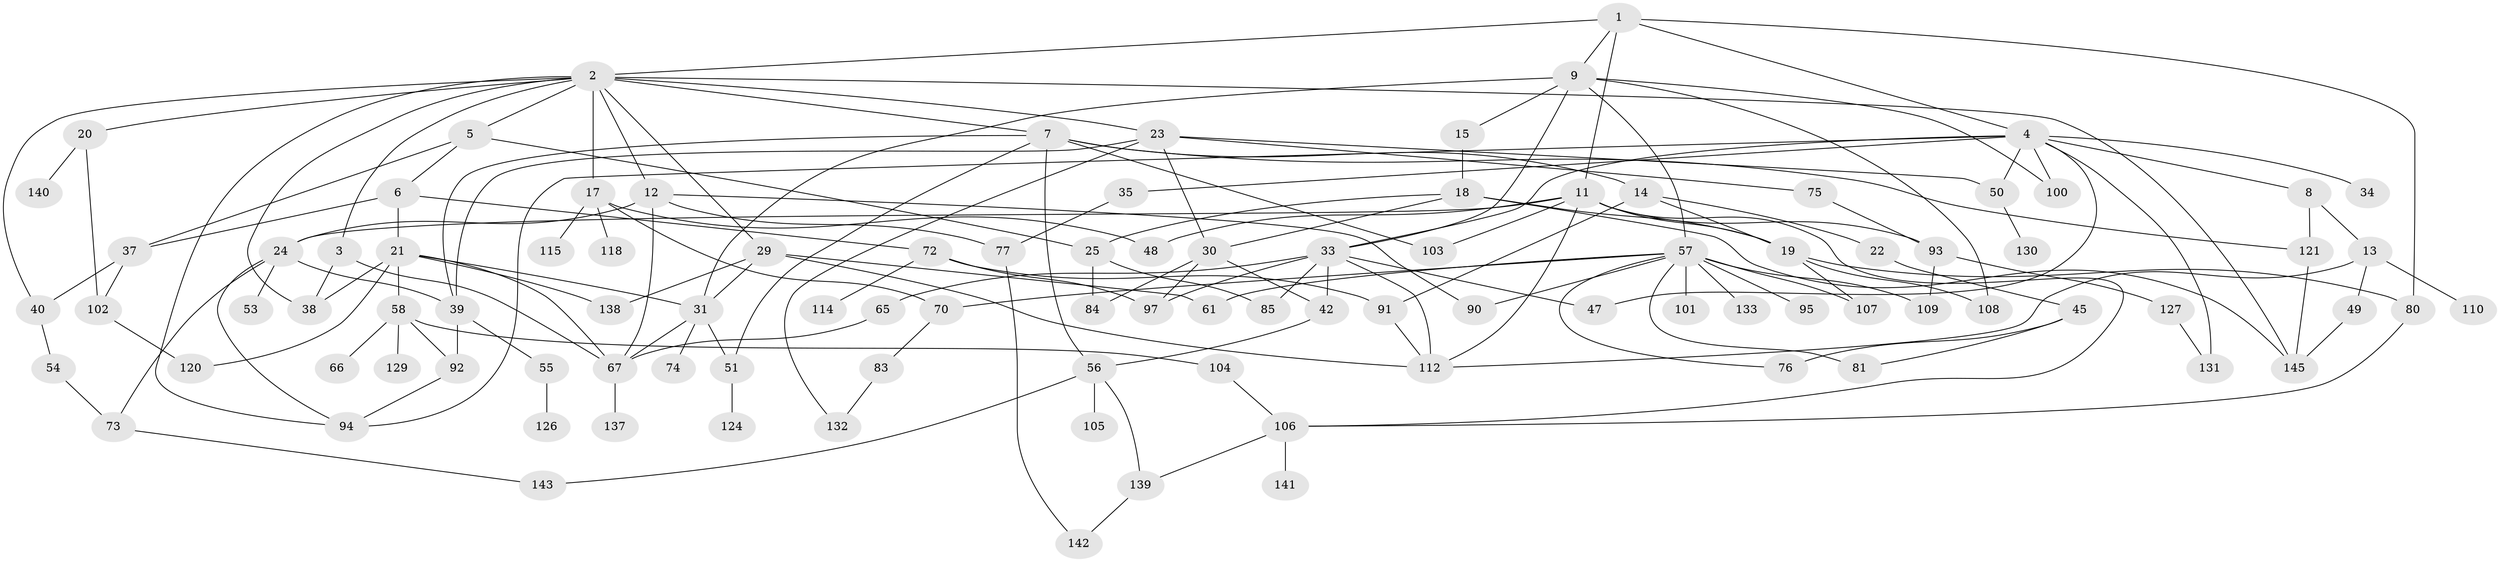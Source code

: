 // Generated by graph-tools (version 1.1) at 2025/51/02/27/25 19:51:41]
// undirected, 102 vertices, 166 edges
graph export_dot {
graph [start="1"]
  node [color=gray90,style=filled];
  1;
  2 [super="+10"];
  3 [super="+16"];
  4 [super="+59"];
  5;
  6 [super="+27"];
  7 [super="+86"];
  8;
  9 [super="+26"];
  11 [super="+46"];
  12 [super="+52"];
  13 [super="+43"];
  14;
  15;
  17 [super="+69"];
  18 [super="+79"];
  19 [super="+28"];
  20 [super="+32"];
  21 [super="+71"];
  22;
  23 [super="+44"];
  24 [super="+82"];
  25 [super="+122"];
  29 [super="+68"];
  30 [super="+64"];
  31 [super="+111"];
  33 [super="+36"];
  34;
  35;
  37 [super="+136"];
  38 [super="+96"];
  39 [super="+41"];
  40;
  42;
  45;
  47;
  48;
  49 [super="+60"];
  50;
  51 [super="+119"];
  53;
  54;
  55 [super="+117"];
  56 [super="+78"];
  57 [super="+62"];
  58 [super="+63"];
  61;
  65;
  66;
  67 [super="+113"];
  70 [super="+89"];
  72 [super="+88"];
  73 [super="+123"];
  74 [super="+135"];
  75;
  76 [super="+99"];
  77 [super="+87"];
  80 [super="+116"];
  81;
  83;
  84 [super="+125"];
  85;
  90;
  91;
  92 [super="+98"];
  93;
  94;
  95;
  97;
  100;
  101;
  102;
  103;
  104;
  105;
  106 [super="+128"];
  107;
  108;
  109 [super="+134"];
  110;
  112;
  114;
  115;
  118;
  120;
  121;
  124;
  126;
  127 [super="+144"];
  129;
  130;
  131;
  132;
  133;
  137;
  138;
  139;
  140;
  141;
  142;
  143;
  145;
  1 -- 2;
  1 -- 4;
  1 -- 9;
  1 -- 11;
  1 -- 80;
  2 -- 3;
  2 -- 5;
  2 -- 7;
  2 -- 12;
  2 -- 17;
  2 -- 23;
  2 -- 145;
  2 -- 20;
  2 -- 38;
  2 -- 40;
  2 -- 29;
  2 -- 94;
  3 -- 38;
  3 -- 67;
  4 -- 8;
  4 -- 34;
  4 -- 35;
  4 -- 94;
  4 -- 100;
  4 -- 47;
  4 -- 50;
  4 -- 131;
  4 -- 33;
  5 -- 6;
  5 -- 25;
  5 -- 37;
  6 -- 21;
  6 -- 72;
  6 -- 37;
  7 -- 14;
  7 -- 39;
  7 -- 121;
  7 -- 56;
  7 -- 51;
  7 -- 103;
  8 -- 13;
  8 -- 121;
  9 -- 15;
  9 -- 33;
  9 -- 57;
  9 -- 100;
  9 -- 31;
  9 -- 108;
  11 -- 24;
  11 -- 48;
  11 -- 103;
  11 -- 19;
  11 -- 112;
  11 -- 93;
  11 -- 106;
  12 -- 90;
  12 -- 77;
  12 -- 24;
  12 -- 67;
  13 -- 49;
  13 -- 110;
  13 -- 112;
  14 -- 19;
  14 -- 22;
  14 -- 91;
  15 -- 18;
  17 -- 70;
  17 -- 48;
  17 -- 115;
  17 -- 118;
  18 -- 30;
  18 -- 19;
  18 -- 145;
  18 -- 25;
  19 -- 80;
  19 -- 107;
  19 -- 108;
  20 -- 140;
  20 -- 102;
  21 -- 31;
  21 -- 38;
  21 -- 58;
  21 -- 67;
  21 -- 120;
  21 -- 138;
  22 -- 45;
  23 -- 50;
  23 -- 75;
  23 -- 132;
  23 -- 30;
  23 -- 39;
  24 -- 53;
  24 -- 73;
  24 -- 94;
  24 -- 39;
  25 -- 85;
  25 -- 84;
  29 -- 138;
  29 -- 112;
  29 -- 61;
  29 -- 31;
  30 -- 42;
  30 -- 97;
  30 -- 84;
  31 -- 51;
  31 -- 74;
  31 -- 67;
  33 -- 42;
  33 -- 65;
  33 -- 85;
  33 -- 112;
  33 -- 97;
  33 -- 47;
  35 -- 77;
  37 -- 40;
  37 -- 102;
  39 -- 55;
  39 -- 92;
  40 -- 54;
  42 -- 56;
  45 -- 76;
  45 -- 81;
  49 -- 145;
  50 -- 130;
  51 -- 124;
  54 -- 73;
  55 -- 126;
  56 -- 143;
  56 -- 105;
  56 -- 139;
  57 -- 61;
  57 -- 95;
  57 -- 101;
  57 -- 133 [weight=2];
  57 -- 81;
  57 -- 70;
  57 -- 90;
  57 -- 107;
  57 -- 76;
  57 -- 109;
  58 -- 66;
  58 -- 104;
  58 -- 129;
  58 -- 92;
  65 -- 67;
  67 -- 137;
  70 -- 83;
  72 -- 91;
  72 -- 114;
  72 -- 97;
  73 -- 143;
  75 -- 93;
  77 -- 142;
  80 -- 106;
  83 -- 132;
  91 -- 112;
  92 -- 94;
  93 -- 109;
  93 -- 127;
  102 -- 120;
  104 -- 106;
  106 -- 139;
  106 -- 141;
  121 -- 145;
  127 -- 131;
  139 -- 142;
}
